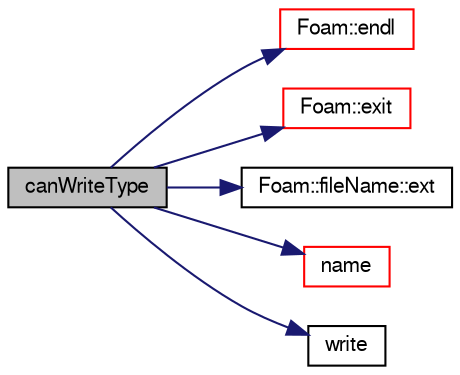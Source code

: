 digraph "canWriteType"
{
  bgcolor="transparent";
  edge [fontname="FreeSans",fontsize="10",labelfontname="FreeSans",labelfontsize="10"];
  node [fontname="FreeSans",fontsize="10",shape=record];
  rankdir="LR";
  Node66 [label="canWriteType",height=0.2,width=0.4,color="black", fillcolor="grey75", style="filled", fontcolor="black"];
  Node66 -> Node67 [color="midnightblue",fontsize="10",style="solid",fontname="FreeSans"];
  Node67 [label="Foam::endl",height=0.2,width=0.4,color="red",URL="$a21124.html#a2db8fe02a0d3909e9351bb4275b23ce4",tooltip="Add newline and flush stream. "];
  Node66 -> Node69 [color="midnightblue",fontsize="10",style="solid",fontname="FreeSans"];
  Node69 [label="Foam::exit",height=0.2,width=0.4,color="red",URL="$a21124.html#a06ca7250d8e89caf05243ec094843642"];
  Node66 -> Node114 [color="midnightblue",fontsize="10",style="solid",fontname="FreeSans"];
  Node114 [label="Foam::fileName::ext",height=0.2,width=0.4,color="black",URL="$a28234.html#aa9025b0a516ed5b621e9afd6c493da4d",tooltip="Return file name extension (part after last .) "];
  Node66 -> Node115 [color="midnightblue",fontsize="10",style="solid",fontname="FreeSans"];
  Node115 [label="name",height=0.2,width=0.4,color="red",URL="$a12539.html#a82e193fb66ae8aade6c98ed7ff994906",tooltip="Return a string representation of a Scalar. "];
  Node66 -> Node117 [color="midnightblue",fontsize="10",style="solid",fontname="FreeSans"];
  Node117 [label="write",height=0.2,width=0.4,color="black",URL="$a29570.html#a2c267c86c55ed11663e1789c43c1ad92",tooltip="Write to file. "];
}
